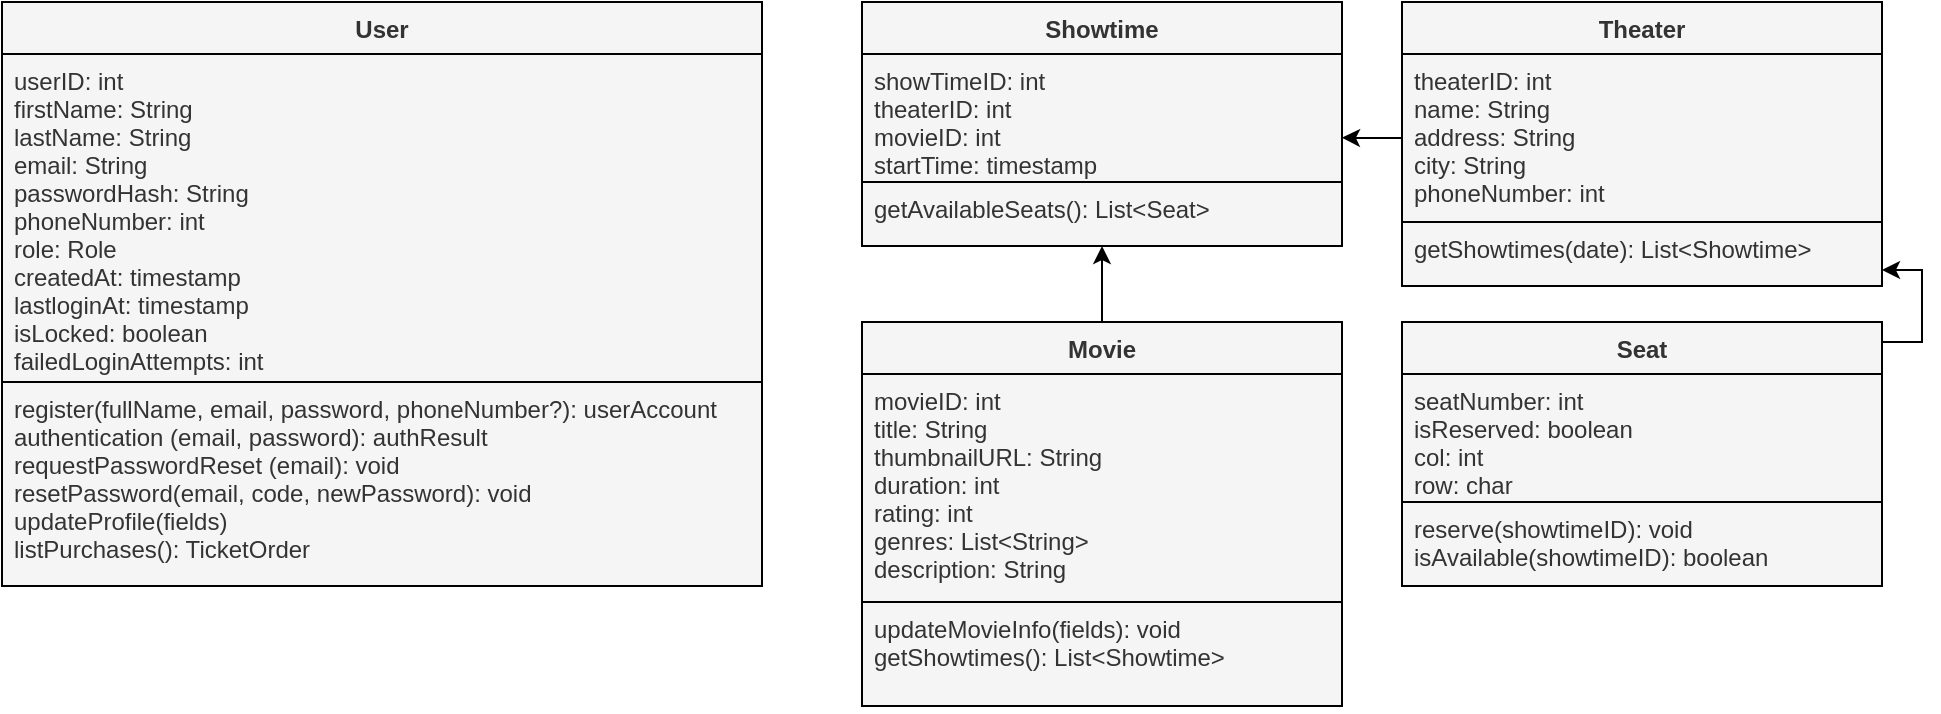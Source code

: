 <mxfile version="28.2.5">
  <diagram name="Page-1" id="fMaSscY4kq3aZ02OvSNi">
    <mxGraphModel dx="1426" dy="777" grid="1" gridSize="10" guides="1" tooltips="1" connect="1" arrows="1" fold="1" page="1" pageScale="1" pageWidth="850" pageHeight="1100" math="0" shadow="0">
      <root>
        <mxCell id="0" />
        <mxCell id="1" parent="0" />
        <mxCell id="2h8ToKknrDuE8-5VlQ9p-1" value="User" style="swimlane;fontStyle=1;align=center;verticalAlign=top;childLayout=stackLayout;horizontal=1;startSize=26;horizontalStack=0;resizeParent=1;resizeParentMax=0;resizeLast=0;collapsible=1;marginBottom=0;fillColor=#f5f5f5;fontColor=#333333;strokeColor=light-dark(#000000,#000000);" parent="1" vertex="1">
          <mxGeometry x="20" y="110" width="380" height="292" as="geometry" />
        </mxCell>
        <mxCell id="2h8ToKknrDuE8-5VlQ9p-2" value="userID: int&#xa;firstName: String&#xa;lastName: String&#xa;email: String&#xa;passwordHash: String&#xa;phoneNumber: int&#xa;role: Role&#xa;createdAt: timestamp&#xa;lastloginAt: timestamp&#xa;isLocked: boolean&#xa;failedLoginAttempts: int" style="text;align=left;verticalAlign=top;spacingLeft=4;spacingRight=4;overflow=hidden;rotatable=0;points=[[0,0.5],[1,0.5]];portConstraint=eastwest;fillColor=#f5f5f5;fontColor=#333333;strokeColor=light-dark(#000000,#000000);" parent="2h8ToKknrDuE8-5VlQ9p-1" vertex="1">
          <mxGeometry y="26" width="380" height="164" as="geometry" />
        </mxCell>
        <mxCell id="2h8ToKknrDuE8-5VlQ9p-4" value="register(fullName, email, password, phoneNumber?): userAccount&#xa;authentication (email, password): authResult&#xa;requestPasswordReset (email): void&#xa;resetPassword(email, code, newPassword): void&#xa;updateProfile(fields)&#xa;listPurchases(): TicketOrder" style="text;align=left;verticalAlign=top;spacingLeft=4;spacingRight=4;overflow=hidden;rotatable=0;points=[[0,0.5],[1,0.5]];portConstraint=eastwest;fillColor=#f5f5f5;fontColor=#333333;strokeColor=light-dark(#000000,#000000);" parent="2h8ToKknrDuE8-5VlQ9p-1" vertex="1">
          <mxGeometry y="190" width="380" height="102" as="geometry" />
        </mxCell>
        <mxCell id="Ajs2Fu-vyVHVPmTQkitr-7" value="" style="edgeStyle=orthogonalEdgeStyle;rounded=0;orthogonalLoop=1;jettySize=auto;html=1;fillColor=#f5f5f5;strokeColor=light-dark(#000000,#000000);" edge="1" parent="1" source="2h8ToKknrDuE8-5VlQ9p-5" target="2h8ToKknrDuE8-5VlQ9p-20">
          <mxGeometry relative="1" as="geometry">
            <Array as="points">
              <mxPoint x="570" y="250" />
              <mxPoint x="570" y="250" />
            </Array>
          </mxGeometry>
        </mxCell>
        <mxCell id="2h8ToKknrDuE8-5VlQ9p-5" value="Movie" style="swimlane;fontStyle=1;align=center;verticalAlign=top;childLayout=stackLayout;horizontal=1;startSize=26;horizontalStack=0;resizeParent=1;resizeParentMax=0;resizeLast=0;collapsible=1;marginBottom=0;fillColor=#f5f5f5;fontColor=#333333;strokeColor=light-dark(#000000,#000000);" parent="1" vertex="1">
          <mxGeometry x="450" y="270" width="240" height="192" as="geometry" />
        </mxCell>
        <mxCell id="2h8ToKknrDuE8-5VlQ9p-6" value="movieID: int&#xa;title: String&#xa;thumbnailURL: String&#xa;duration: int&#xa;rating: int&#xa;genres: List&lt;String&gt;&#xa;description: String" style="text;align=left;verticalAlign=top;spacingLeft=4;spacingRight=4;overflow=hidden;rotatable=0;points=[[0,0.5],[1,0.5]];portConstraint=eastwest;fillColor=#f5f5f5;fontColor=#333333;strokeColor=light-dark(#000000,#000000);" parent="2h8ToKknrDuE8-5VlQ9p-5" vertex="1">
          <mxGeometry y="26" width="240" height="114" as="geometry" />
        </mxCell>
        <mxCell id="2h8ToKknrDuE8-5VlQ9p-8" value="updateMovieInfo(fields): void&#xa;getShowtimes(): List&lt;Showtime&gt;" style="text;align=left;verticalAlign=top;spacingLeft=4;spacingRight=4;overflow=hidden;rotatable=0;points=[[0,0.5],[1,0.5]];portConstraint=eastwest;fillColor=#f5f5f5;fontColor=#333333;strokeColor=light-dark(#000000,#000000);" parent="2h8ToKknrDuE8-5VlQ9p-5" vertex="1">
          <mxGeometry y="140" width="240" height="52" as="geometry" />
        </mxCell>
        <mxCell id="2h8ToKknrDuE8-5VlQ9p-9" value="Theater" style="swimlane;fontStyle=1;align=center;verticalAlign=top;childLayout=stackLayout;horizontal=1;startSize=26;horizontalStack=0;resizeParent=1;resizeParentMax=0;resizeLast=0;collapsible=1;marginBottom=0;fillColor=#f5f5f5;fontColor=#333333;strokeColor=light-dark(#000000,#000000);" parent="1" vertex="1">
          <mxGeometry x="720" y="110" width="240" height="142" as="geometry" />
        </mxCell>
        <mxCell id="2h8ToKknrDuE8-5VlQ9p-10" value="theaterID: int&#xa;name: String&#xa;address: String&#xa;city: String&#xa;phoneNumber: int&#xa;" style="text;align=left;verticalAlign=top;spacingLeft=4;spacingRight=4;overflow=hidden;rotatable=0;points=[[0,0.5],[1,0.5]];portConstraint=eastwest;fillColor=#f5f5f5;fontColor=#333333;strokeColor=light-dark(#000000,#000000);" parent="2h8ToKknrDuE8-5VlQ9p-9" vertex="1">
          <mxGeometry y="26" width="240" height="84" as="geometry" />
        </mxCell>
        <mxCell id="2h8ToKknrDuE8-5VlQ9p-12" value="getShowtimes(date): List&lt;Showtime&gt;" style="text;align=left;verticalAlign=top;spacingLeft=4;spacingRight=4;overflow=hidden;rotatable=0;points=[[0,0.5],[1,0.5]];portConstraint=eastwest;fillColor=#f5f5f5;fontColor=#333333;strokeColor=light-dark(#000000,#000000);" parent="2h8ToKknrDuE8-5VlQ9p-9" vertex="1">
          <mxGeometry y="110" width="240" height="32" as="geometry" />
        </mxCell>
        <mxCell id="Ajs2Fu-vyVHVPmTQkitr-11" value="" style="edgeStyle=orthogonalEdgeStyle;rounded=0;orthogonalLoop=1;jettySize=auto;html=1;fillColor=#f5f5f5;strokeColor=light-dark(#000000,#000000);" edge="1" parent="1" source="2h8ToKknrDuE8-5VlQ9p-13" target="2h8ToKknrDuE8-5VlQ9p-12">
          <mxGeometry relative="1" as="geometry">
            <Array as="points">
              <mxPoint x="840" y="280" />
              <mxPoint x="980" y="280" />
              <mxPoint x="980" y="244" />
            </Array>
          </mxGeometry>
        </mxCell>
        <mxCell id="2h8ToKknrDuE8-5VlQ9p-13" value="Seat" style="swimlane;fontStyle=1;align=center;verticalAlign=top;childLayout=stackLayout;horizontal=1;startSize=26;horizontalStack=0;resizeParent=1;resizeParentMax=0;resizeLast=0;collapsible=1;marginBottom=0;fillColor=#f5f5f5;fontColor=#333333;strokeColor=light-dark(#000000,#000000);" parent="1" vertex="1">
          <mxGeometry x="720" y="270" width="240" height="132" as="geometry" />
        </mxCell>
        <mxCell id="2h8ToKknrDuE8-5VlQ9p-14" value="seatNumber: int&#xa;isReserved: boolean&#xa;col: int&#xa;row: char&#xa;&#xa;&#xa;" style="text;align=left;verticalAlign=top;spacingLeft=4;spacingRight=4;overflow=hidden;rotatable=0;points=[[0,0.5],[1,0.5]];portConstraint=eastwest;fillColor=#f5f5f5;fontColor=#333333;strokeColor=light-dark(#000000,#000000);" parent="2h8ToKknrDuE8-5VlQ9p-13" vertex="1">
          <mxGeometry y="26" width="240" height="64" as="geometry" />
        </mxCell>
        <mxCell id="2h8ToKknrDuE8-5VlQ9p-16" value="reserve(showtimeID): void&#xa;isAvailable(showtimeID): boolean&#xa;" style="text;align=left;verticalAlign=top;spacingLeft=4;spacingRight=4;overflow=hidden;rotatable=0;points=[[0,0.5],[1,0.5]];portConstraint=eastwest;fillColor=#f5f5f5;fontColor=#333333;strokeColor=light-dark(#000000,#000000);" parent="2h8ToKknrDuE8-5VlQ9p-13" vertex="1">
          <mxGeometry y="90" width="240" height="42" as="geometry" />
        </mxCell>
        <mxCell id="2h8ToKknrDuE8-5VlQ9p-17" value="Showtime" style="swimlane;fontStyle=1;align=center;verticalAlign=top;childLayout=stackLayout;horizontal=1;startSize=26;horizontalStack=0;resizeParent=1;resizeParentMax=0;resizeLast=0;collapsible=1;marginBottom=0;fillColor=#f5f5f5;fontColor=#333333;strokeColor=light-dark(#000000,#000000);" parent="1" vertex="1">
          <mxGeometry x="450" y="110" width="240" height="122" as="geometry" />
        </mxCell>
        <mxCell id="2h8ToKknrDuE8-5VlQ9p-18" value="showTimeID: int&#xa;theaterID: int&#xa;movieID: int&#xa;startTime: timestamp" style="text;align=left;verticalAlign=top;spacingLeft=4;spacingRight=4;overflow=hidden;rotatable=0;points=[[0,0.5],[1,0.5]];portConstraint=eastwest;fillColor=#f5f5f5;fontColor=#333333;strokeColor=light-dark(#000000,#000000);" parent="2h8ToKknrDuE8-5VlQ9p-17" vertex="1">
          <mxGeometry y="26" width="240" height="64" as="geometry" />
        </mxCell>
        <mxCell id="2h8ToKknrDuE8-5VlQ9p-20" value="getAvailableSeats(): List&lt;Seat&gt;" style="text;align=left;verticalAlign=top;spacingLeft=4;spacingRight=4;overflow=hidden;rotatable=0;points=[[0,0.5],[1,0.5]];portConstraint=eastwest;fillColor=#f5f5f5;fontColor=#333333;strokeColor=light-dark(#000000,#000000);" parent="2h8ToKknrDuE8-5VlQ9p-17" vertex="1">
          <mxGeometry y="90" width="240" height="32" as="geometry" />
        </mxCell>
        <mxCell id="Ajs2Fu-vyVHVPmTQkitr-12" value="" style="edgeStyle=orthogonalEdgeStyle;rounded=0;orthogonalLoop=1;jettySize=auto;html=1;entryX=1;entryY=0.654;entryDx=0;entryDy=0;entryPerimeter=0;fillColor=#f5f5f5;strokeColor=light-dark(#000000,#000000);" edge="1" parent="1" source="2h8ToKknrDuE8-5VlQ9p-10" target="2h8ToKknrDuE8-5VlQ9p-18">
          <mxGeometry relative="1" as="geometry">
            <Array as="points" />
          </mxGeometry>
        </mxCell>
      </root>
    </mxGraphModel>
  </diagram>
</mxfile>
